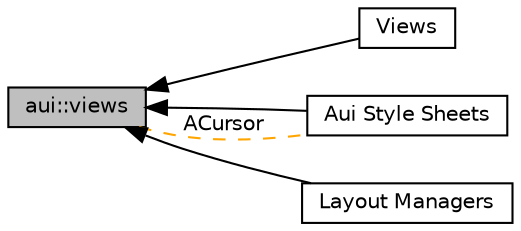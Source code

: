 digraph "aui::views"
{
  edge [fontname="Helvetica",fontsize="10",labelfontname="Helvetica",labelfontsize="10"];
  node [fontname="Helvetica",fontsize="10",shape=box];
  rankdir=LR;
  Node1 [label="aui::views",height=0.2,width=0.4,color="black", fillcolor="grey75", style="filled", fontcolor="black",tooltip="Graphical User Interface library."];
  Node4 [label="Views",height=0.2,width=0.4,color="black", fillcolor="white", style="filled",URL="$group__useful__views.html",tooltip="All ready-to-use views."];
  Node2 [label="Aui Style Sheets",height=0.2,width=0.4,color="black", fillcolor="white", style="filled",URL="$group__ass.html",tooltip="CSS-like styling system."];
  Node3 [label="Layout Managers",height=0.2,width=0.4,color="black", fillcolor="white", style="filled",URL="$group__layout__managers.html",tooltip="Layout manager is an object that manages placement and size of views inside containers."];
  Node1->Node2 [shape=plaintext, dir="back", style="solid"];
  Node1->Node3 [shape=plaintext, dir="back", style="solid"];
  Node1->Node4 [shape=plaintext, dir="back", style="solid"];
  Node1->Node2 [shape=plaintext, label="ACursor", color="orange", dir="none", style="dashed"];
}
